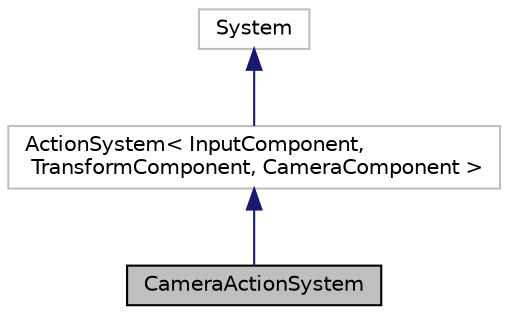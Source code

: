digraph "CameraActionSystem"
{
 // LATEX_PDF_SIZE
  edge [fontname="Helvetica",fontsize="10",labelfontname="Helvetica",labelfontsize="10"];
  node [fontname="Helvetica",fontsize="10",shape=record];
  Node1 [label="CameraActionSystem",height=0.2,width=0.4,color="black", fillcolor="grey75", style="filled", fontcolor="black",tooltip=" "];
  Node2 -> Node1 [dir="back",color="midnightblue",fontsize="10",style="solid"];
  Node2 [label="ActionSystem\< InputComponent,\l TransformComponent, CameraComponent \>",height=0.2,width=0.4,color="grey75", fillcolor="white", style="filled",URL="$class_action_system.html",tooltip=" "];
  Node3 -> Node2 [dir="back",color="midnightblue",fontsize="10",style="solid"];
  Node3 [label="System",height=0.2,width=0.4,color="grey75", fillcolor="white", style="filled",URL="$class_system.html",tooltip=" "];
}
